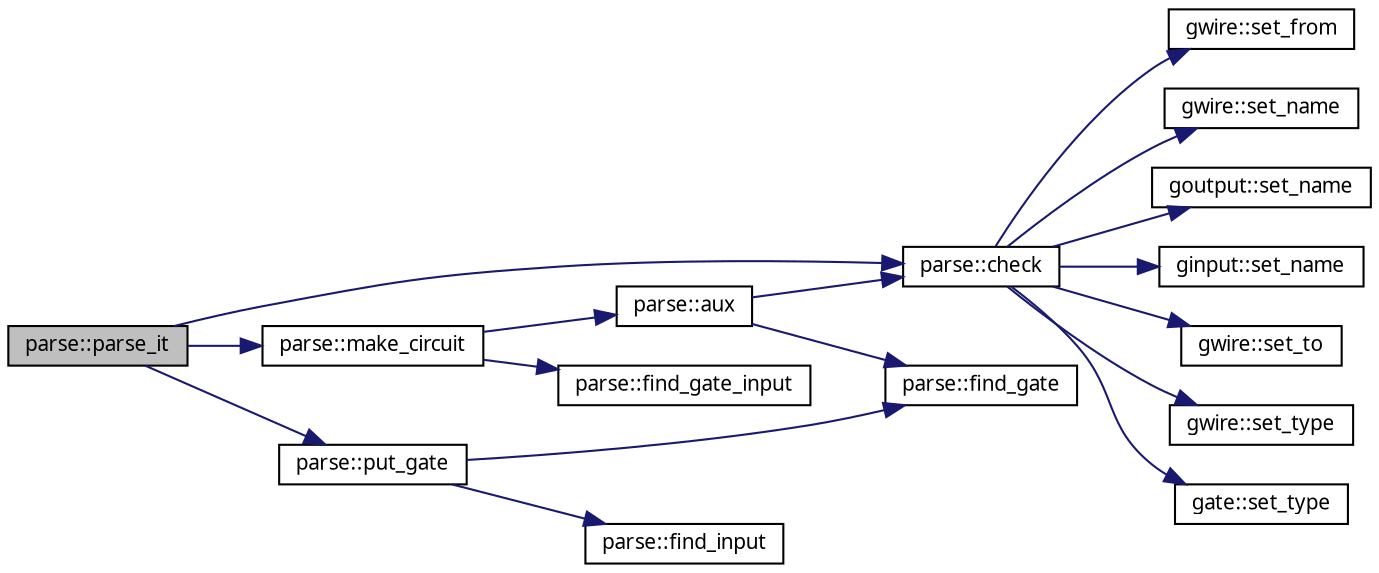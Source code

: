 digraph G
{
  edge [fontname="FreeSans.ttf",fontsize=10,labelfontname="FreeSans.ttf",labelfontsize=10];
  node [fontname="FreeSans.ttf",fontsize=10,shape=record];
  rankdir=LR;
  Node1 [label="parse::parse_it",height=0.2,width=0.4,color="black", fillcolor="grey75", style="filled" fontcolor="black"];
  Node1 -> Node2 [color="midnightblue",fontsize=10,style="solid"];
  Node2 [label="parse::check",height=0.2,width=0.4,color="black", fillcolor="white", style="filled",URL="$classparse.html#e33e3dfba4c1957539a09fbf146aff53"];
  Node2 -> Node3 [color="midnightblue",fontsize=10,style="solid"];
  Node3 [label="gwire::set_from",height=0.2,width=0.4,color="black", fillcolor="white", style="filled",URL="$classgwire.html#ab5ce75b5865941097bccc79b2ddf169"];
  Node2 -> Node4 [color="midnightblue",fontsize=10,style="solid"];
  Node4 [label="gwire::set_name",height=0.2,width=0.4,color="black", fillcolor="white", style="filled",URL="$classgwire.html#f5623801c87c4331b16088d816b9f101"];
  Node2 -> Node5 [color="midnightblue",fontsize=10,style="solid"];
  Node5 [label="goutput::set_name",height=0.2,width=0.4,color="black", fillcolor="white", style="filled",URL="$classgoutput.html#dffc12cfe953398b21d0b37511a081ed"];
  Node2 -> Node6 [color="midnightblue",fontsize=10,style="solid"];
  Node6 [label="ginput::set_name",height=0.2,width=0.4,color="black", fillcolor="white", style="filled",URL="$classginput.html#f0422ac4010737b0e8c27c5853aef10b"];
  Node2 -> Node7 [color="midnightblue",fontsize=10,style="solid"];
  Node7 [label="gwire::set_to",height=0.2,width=0.4,color="black", fillcolor="white", style="filled",URL="$classgwire.html#20b455bf23110afaf1af37d6f4b280d9"];
  Node2 -> Node8 [color="midnightblue",fontsize=10,style="solid"];
  Node8 [label="gwire::set_type",height=0.2,width=0.4,color="black", fillcolor="white", style="filled",URL="$classgwire.html#c57ccf4197b84bf0f66e9e25b739fdb5"];
  Node2 -> Node9 [color="midnightblue",fontsize=10,style="solid"];
  Node9 [label="gate::set_type",height=0.2,width=0.4,color="black", fillcolor="white", style="filled",URL="$classgate.html#325aee2bb2231060b6bded54e1f41785"];
  Node1 -> Node10 [color="midnightblue",fontsize=10,style="solid"];
  Node10 [label="parse::make_circuit",height=0.2,width=0.4,color="black", fillcolor="white", style="filled",URL="$classparse.html#ae30f00abbef78cdf3470c04e489e2d5"];
  Node10 -> Node11 [color="midnightblue",fontsize=10,style="solid"];
  Node11 [label="parse::aux",height=0.2,width=0.4,color="black", fillcolor="white", style="filled",URL="$classparse.html#6b70833265740dfc6f917208fa3432c3"];
  Node11 -> Node2 [color="midnightblue",fontsize=10,style="solid"];
  Node11 -> Node12 [color="midnightblue",fontsize=10,style="solid"];
  Node12 [label="parse::find_gate",height=0.2,width=0.4,color="black", fillcolor="white", style="filled",URL="$classparse.html#e99c66128866afddf15b2226daac80a1"];
  Node10 -> Node13 [color="midnightblue",fontsize=10,style="solid"];
  Node13 [label="parse::find_gate_input",height=0.2,width=0.4,color="black", fillcolor="white", style="filled",URL="$classparse.html#846fd3465af3340427831de424b23488"];
  Node1 -> Node14 [color="midnightblue",fontsize=10,style="solid"];
  Node14 [label="parse::put_gate",height=0.2,width=0.4,color="black", fillcolor="white", style="filled",URL="$classparse.html#76cb7cf711a0ce14aceeb27e4d2fb2a7"];
  Node14 -> Node12 [color="midnightblue",fontsize=10,style="solid"];
  Node14 -> Node15 [color="midnightblue",fontsize=10,style="solid"];
  Node15 [label="parse::find_input",height=0.2,width=0.4,color="black", fillcolor="white", style="filled",URL="$classparse.html#efd7c26c612716f3b9d1f0ccfc1152f3"];
}
